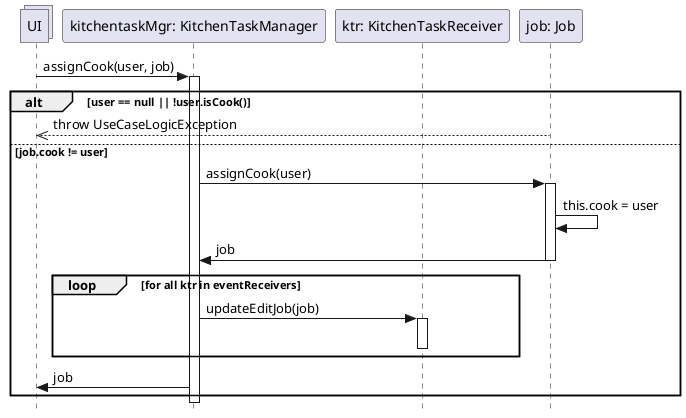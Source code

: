 @startuml
skinparam Style strictuml

collections UI

participant "kitchentaskMgr: KitchenTaskManager" as ktm
participant "ktr: KitchenTaskReceiver" as ktr
participant "job: Job" as job

UI -> ktm: assignCook(user, job)
activate ktm
alt user == null || !user.isCook()
    UI <<-- job: throw UseCaseLogicException
else job.cook != user

    ktm -> job: assignCook(user)
    activate job
    job -> job: this.cook = user
    ktm <- job: job
    deactivate job

    loop for all ktr in eventReceivers
        ktm -> ktr : updateEditJob(job)
        activate ktr
        deactivate ktr

    end


    UI <- ktm: job



end
deactivate ktm




@enduml